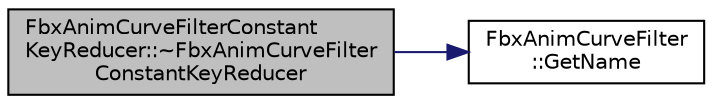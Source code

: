 digraph "FbxAnimCurveFilterConstantKeyReducer::~FbxAnimCurveFilterConstantKeyReducer"
{
  edge [fontname="Helvetica",fontsize="10",labelfontname="Helvetica",labelfontsize="10"];
  node [fontname="Helvetica",fontsize="10",shape=record];
  rankdir="LR";
  Node2 [label="FbxAnimCurveFilterConstant\lKeyReducer::~FbxAnimCurveFilter\lConstantKeyReducer",height=0.2,width=0.4,color="black", fillcolor="grey75", style="filled", fontcolor="black"];
  Node2 -> Node3 [color="midnightblue",fontsize="10",style="solid",fontname="Helvetica"];
  Node3 [label="FbxAnimCurveFilter\l::GetName",height=0.2,width=0.4,color="black", fillcolor="white", style="filled",URL="$class_fbx_anim_curve_filter.html#abd559d5052fbb072042e59241940a35c"];
}
